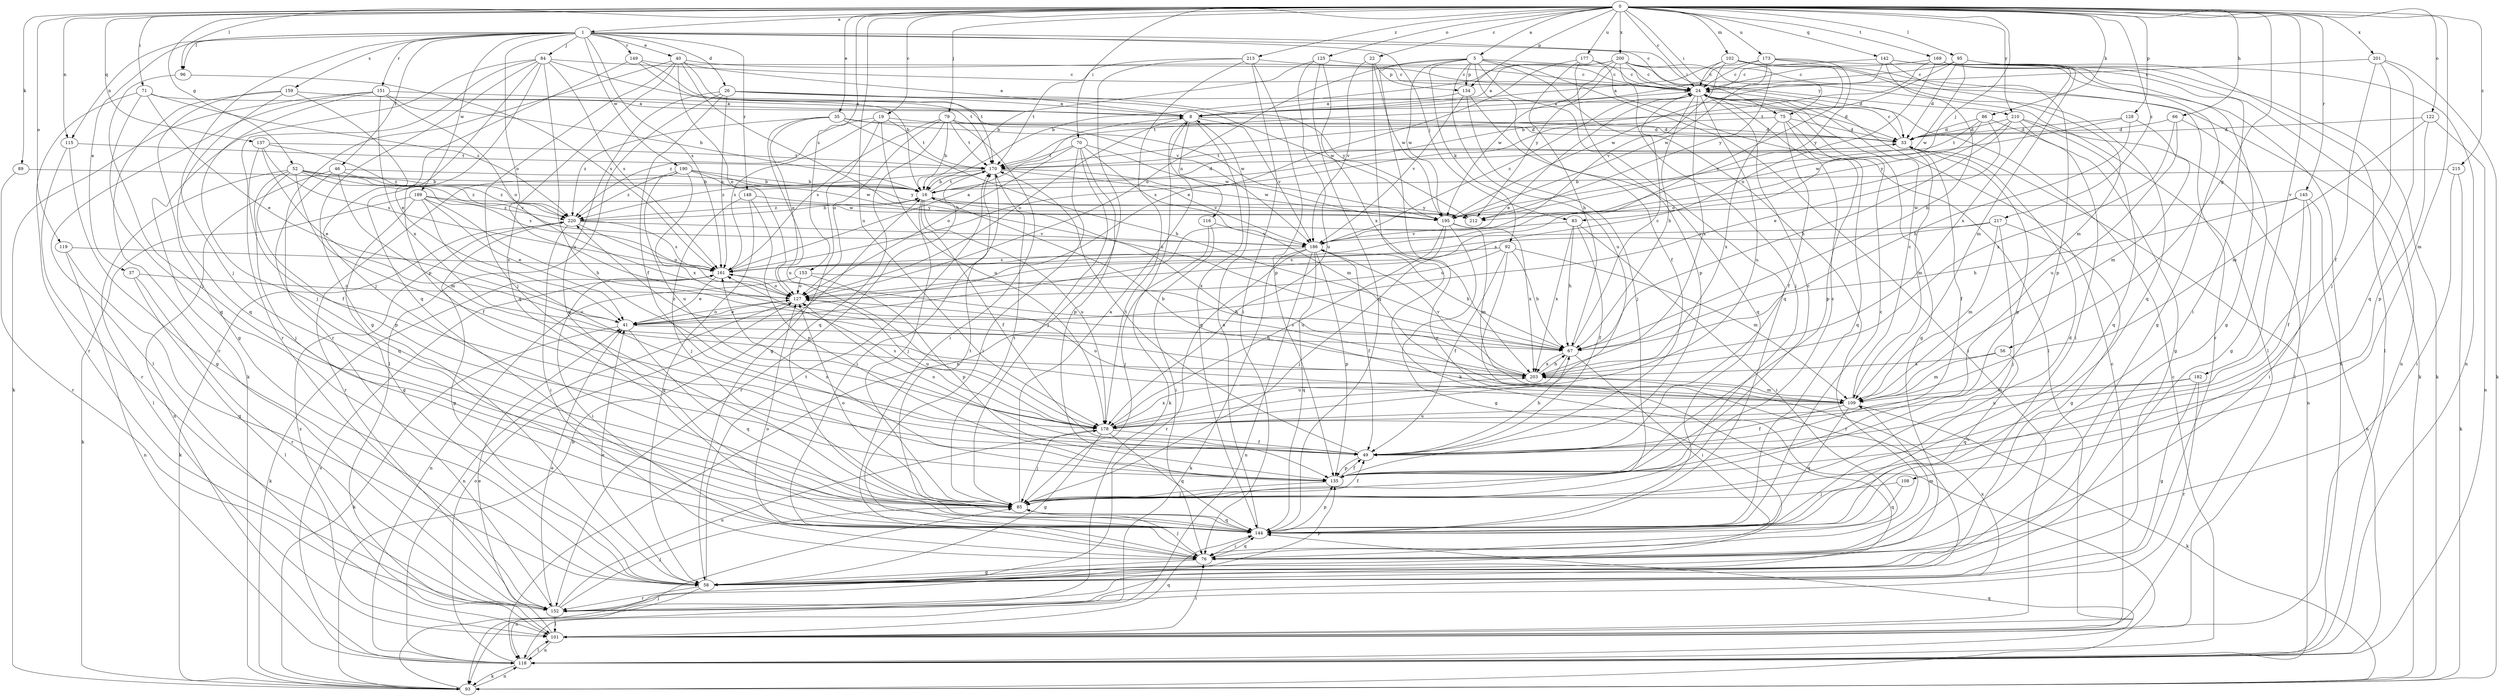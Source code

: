strict digraph  {
0;
1;
5;
8;
16;
19;
22;
24;
26;
33;
35;
37;
40;
41;
46;
49;
52;
56;
58;
66;
67;
70;
71;
75;
76;
79;
83;
84;
85;
86;
89;
92;
93;
95;
96;
101;
102;
108;
109;
115;
116;
118;
119;
122;
125;
127;
128;
134;
135;
137;
142;
144;
145;
148;
149;
151;
152;
153;
159;
161;
169;
170;
173;
177;
178;
182;
186;
189;
190;
195;
200;
201;
203;
210;
212;
213;
215;
217;
220;
0 -> 1  [label=a];
0 -> 5  [label=a];
0 -> 19  [label=c];
0 -> 22  [label=c];
0 -> 24  [label=c];
0 -> 35  [label=e];
0 -> 52  [label=g];
0 -> 56  [label=g];
0 -> 66  [label=h];
0 -> 70  [label=i];
0 -> 71  [label=i];
0 -> 75  [label=i];
0 -> 79  [label=j];
0 -> 83  [label=j];
0 -> 86  [label=k];
0 -> 89  [label=k];
0 -> 95  [label=l];
0 -> 96  [label=l];
0 -> 102  [label=m];
0 -> 108  [label=m];
0 -> 115  [label=n];
0 -> 119  [label=o];
0 -> 122  [label=o];
0 -> 125  [label=o];
0 -> 128  [label=p];
0 -> 134  [label=p];
0 -> 137  [label=q];
0 -> 142  [label=q];
0 -> 145  [label=r];
0 -> 153  [label=s];
0 -> 169  [label=t];
0 -> 173  [label=u];
0 -> 177  [label=u];
0 -> 178  [label=u];
0 -> 182  [label=v];
0 -> 200  [label=x];
0 -> 201  [label=x];
0 -> 210  [label=y];
0 -> 213  [label=z];
0 -> 215  [label=z];
0 -> 217  [label=z];
1 -> 24  [label=c];
1 -> 26  [label=d];
1 -> 37  [label=e];
1 -> 40  [label=e];
1 -> 46  [label=f];
1 -> 75  [label=i];
1 -> 83  [label=j];
1 -> 84  [label=j];
1 -> 85  [label=j];
1 -> 96  [label=l];
1 -> 115  [label=n];
1 -> 127  [label=o];
1 -> 148  [label=r];
1 -> 149  [label=r];
1 -> 151  [label=r];
1 -> 159  [label=s];
1 -> 161  [label=s];
1 -> 189  [label=w];
1 -> 190  [label=w];
5 -> 49  [label=f];
5 -> 76  [label=i];
5 -> 92  [label=k];
5 -> 101  [label=l];
5 -> 127  [label=o];
5 -> 134  [label=p];
5 -> 144  [label=q];
5 -> 152  [label=r];
5 -> 178  [label=u];
5 -> 195  [label=w];
5 -> 210  [label=y];
8 -> 33  [label=d];
8 -> 93  [label=k];
8 -> 116  [label=n];
8 -> 127  [label=o];
8 -> 144  [label=q];
8 -> 186  [label=v];
16 -> 33  [label=d];
16 -> 49  [label=f];
16 -> 85  [label=j];
16 -> 170  [label=t];
16 -> 178  [label=u];
16 -> 203  [label=x];
16 -> 212  [label=y];
16 -> 220  [label=z];
19 -> 33  [label=d];
19 -> 58  [label=g];
19 -> 161  [label=s];
19 -> 170  [label=t];
19 -> 178  [label=u];
19 -> 220  [label=z];
22 -> 93  [label=k];
22 -> 134  [label=p];
22 -> 186  [label=v];
22 -> 195  [label=w];
24 -> 8  [label=a];
24 -> 41  [label=e];
24 -> 58  [label=g];
24 -> 67  [label=h];
24 -> 170  [label=t];
24 -> 178  [label=u];
24 -> 203  [label=x];
26 -> 8  [label=a];
26 -> 33  [label=d];
26 -> 49  [label=f];
26 -> 101  [label=l];
26 -> 144  [label=q];
26 -> 161  [label=s];
26 -> 195  [label=w];
26 -> 212  [label=y];
33 -> 24  [label=c];
33 -> 49  [label=f];
33 -> 109  [label=m];
33 -> 118  [label=n];
33 -> 135  [label=p];
33 -> 170  [label=t];
35 -> 33  [label=d];
35 -> 67  [label=h];
35 -> 127  [label=o];
35 -> 178  [label=u];
35 -> 195  [label=w];
35 -> 220  [label=z];
37 -> 101  [label=l];
37 -> 127  [label=o];
37 -> 152  [label=r];
40 -> 8  [label=a];
40 -> 24  [label=c];
40 -> 67  [label=h];
40 -> 85  [label=j];
40 -> 127  [label=o];
40 -> 144  [label=q];
40 -> 152  [label=r];
40 -> 170  [label=t];
41 -> 67  [label=h];
41 -> 93  [label=k];
41 -> 127  [label=o];
41 -> 144  [label=q];
46 -> 16  [label=b];
46 -> 109  [label=m];
46 -> 118  [label=n];
46 -> 144  [label=q];
46 -> 220  [label=z];
49 -> 67  [label=h];
49 -> 127  [label=o];
49 -> 135  [label=p];
49 -> 170  [label=t];
52 -> 16  [label=b];
52 -> 49  [label=f];
52 -> 85  [label=j];
52 -> 101  [label=l];
52 -> 135  [label=p];
52 -> 161  [label=s];
52 -> 186  [label=v];
52 -> 220  [label=z];
56 -> 109  [label=m];
56 -> 144  [label=q];
56 -> 203  [label=x];
58 -> 41  [label=e];
58 -> 118  [label=n];
58 -> 135  [label=p];
58 -> 152  [label=r];
58 -> 170  [label=t];
66 -> 33  [label=d];
66 -> 58  [label=g];
66 -> 178  [label=u];
66 -> 203  [label=x];
67 -> 24  [label=c];
67 -> 76  [label=i];
67 -> 178  [label=u];
67 -> 203  [label=x];
70 -> 76  [label=i];
70 -> 85  [label=j];
70 -> 109  [label=m];
70 -> 127  [label=o];
70 -> 135  [label=p];
70 -> 170  [label=t];
70 -> 195  [label=w];
71 -> 8  [label=a];
71 -> 41  [label=e];
71 -> 144  [label=q];
71 -> 152  [label=r];
71 -> 220  [label=z];
75 -> 33  [label=d];
75 -> 49  [label=f];
75 -> 135  [label=p];
75 -> 144  [label=q];
75 -> 161  [label=s];
75 -> 203  [label=x];
76 -> 58  [label=g];
76 -> 85  [label=j];
76 -> 109  [label=m];
76 -> 127  [label=o];
76 -> 144  [label=q];
79 -> 16  [label=b];
79 -> 33  [label=d];
79 -> 76  [label=i];
79 -> 127  [label=o];
79 -> 144  [label=q];
79 -> 161  [label=s];
79 -> 170  [label=t];
83 -> 49  [label=f];
83 -> 67  [label=h];
83 -> 76  [label=i];
83 -> 186  [label=v];
83 -> 203  [label=x];
84 -> 24  [label=c];
84 -> 58  [label=g];
84 -> 93  [label=k];
84 -> 135  [label=p];
84 -> 144  [label=q];
84 -> 152  [label=r];
84 -> 161  [label=s];
84 -> 170  [label=t];
84 -> 178  [label=u];
85 -> 8  [label=a];
85 -> 24  [label=c];
85 -> 49  [label=f];
85 -> 127  [label=o];
85 -> 144  [label=q];
85 -> 170  [label=t];
86 -> 33  [label=d];
86 -> 41  [label=e];
86 -> 58  [label=g];
86 -> 170  [label=t];
86 -> 212  [label=y];
89 -> 16  [label=b];
89 -> 152  [label=r];
92 -> 49  [label=f];
92 -> 67  [label=h];
92 -> 109  [label=m];
92 -> 127  [label=o];
92 -> 152  [label=r];
92 -> 161  [label=s];
93 -> 16  [label=b];
93 -> 85  [label=j];
93 -> 118  [label=n];
95 -> 24  [label=c];
95 -> 33  [label=d];
95 -> 101  [label=l];
95 -> 118  [label=n];
95 -> 170  [label=t];
95 -> 195  [label=w];
96 -> 85  [label=j];
96 -> 161  [label=s];
101 -> 24  [label=c];
101 -> 41  [label=e];
101 -> 76  [label=i];
101 -> 118  [label=n];
101 -> 144  [label=q];
101 -> 220  [label=z];
102 -> 8  [label=a];
102 -> 24  [label=c];
102 -> 144  [label=q];
102 -> 152  [label=r];
102 -> 161  [label=s];
102 -> 186  [label=v];
102 -> 212  [label=y];
108 -> 85  [label=j];
108 -> 144  [label=q];
109 -> 16  [label=b];
109 -> 24  [label=c];
109 -> 49  [label=f];
109 -> 93  [label=k];
109 -> 127  [label=o];
109 -> 144  [label=q];
109 -> 178  [label=u];
115 -> 58  [label=g];
115 -> 152  [label=r];
115 -> 170  [label=t];
116 -> 76  [label=i];
116 -> 85  [label=j];
116 -> 186  [label=v];
118 -> 24  [label=c];
118 -> 93  [label=k];
118 -> 101  [label=l];
118 -> 127  [label=o];
118 -> 144  [label=q];
118 -> 161  [label=s];
119 -> 58  [label=g];
119 -> 118  [label=n];
119 -> 161  [label=s];
122 -> 33  [label=d];
122 -> 109  [label=m];
122 -> 118  [label=n];
122 -> 135  [label=p];
125 -> 16  [label=b];
125 -> 24  [label=c];
125 -> 144  [label=q];
125 -> 178  [label=u];
125 -> 203  [label=x];
127 -> 41  [label=e];
127 -> 118  [label=n];
127 -> 178  [label=u];
128 -> 33  [label=d];
128 -> 67  [label=h];
128 -> 109  [label=m];
128 -> 195  [label=w];
134 -> 8  [label=a];
134 -> 85  [label=j];
134 -> 144  [label=q];
134 -> 186  [label=v];
135 -> 24  [label=c];
135 -> 49  [label=f];
135 -> 85  [label=j];
135 -> 161  [label=s];
137 -> 41  [label=e];
137 -> 49  [label=f];
137 -> 161  [label=s];
137 -> 170  [label=t];
137 -> 220  [label=z];
142 -> 24  [label=c];
142 -> 58  [label=g];
142 -> 67  [label=h];
142 -> 118  [label=n];
142 -> 135  [label=p];
142 -> 195  [label=w];
144 -> 8  [label=a];
144 -> 24  [label=c];
144 -> 33  [label=d];
144 -> 76  [label=i];
144 -> 135  [label=p];
144 -> 170  [label=t];
145 -> 49  [label=f];
145 -> 67  [label=h];
145 -> 76  [label=i];
145 -> 118  [label=n];
145 -> 195  [label=w];
148 -> 58  [label=g];
148 -> 85  [label=j];
148 -> 135  [label=p];
148 -> 212  [label=y];
149 -> 16  [label=b];
149 -> 24  [label=c];
149 -> 85  [label=j];
149 -> 186  [label=v];
151 -> 8  [label=a];
151 -> 16  [label=b];
151 -> 85  [label=j];
151 -> 93  [label=k];
151 -> 101  [label=l];
151 -> 127  [label=o];
151 -> 203  [label=x];
152 -> 41  [label=e];
152 -> 85  [label=j];
152 -> 101  [label=l];
152 -> 178  [label=u];
152 -> 203  [label=x];
153 -> 67  [label=h];
153 -> 118  [label=n];
153 -> 127  [label=o];
153 -> 135  [label=p];
159 -> 8  [label=a];
159 -> 41  [label=e];
159 -> 58  [label=g];
159 -> 144  [label=q];
159 -> 152  [label=r];
161 -> 8  [label=a];
161 -> 41  [label=e];
161 -> 76  [label=i];
161 -> 93  [label=k];
161 -> 127  [label=o];
169 -> 16  [label=b];
169 -> 24  [label=c];
169 -> 76  [label=i];
169 -> 93  [label=k];
169 -> 109  [label=m];
169 -> 118  [label=n];
169 -> 127  [label=o];
169 -> 203  [label=x];
170 -> 16  [label=b];
170 -> 76  [label=i];
170 -> 152  [label=r];
170 -> 186  [label=v];
170 -> 195  [label=w];
170 -> 220  [label=z];
173 -> 8  [label=a];
173 -> 24  [label=c];
173 -> 58  [label=g];
173 -> 109  [label=m];
173 -> 195  [label=w];
173 -> 212  [label=y];
177 -> 24  [label=c];
177 -> 41  [label=e];
177 -> 67  [label=h];
177 -> 101  [label=l];
177 -> 135  [label=p];
178 -> 49  [label=f];
178 -> 58  [label=g];
178 -> 85  [label=j];
178 -> 144  [label=q];
178 -> 161  [label=s];
178 -> 203  [label=x];
182 -> 58  [label=g];
182 -> 109  [label=m];
182 -> 152  [label=r];
182 -> 178  [label=u];
186 -> 24  [label=c];
186 -> 49  [label=f];
186 -> 67  [label=h];
186 -> 93  [label=k];
186 -> 118  [label=n];
186 -> 135  [label=p];
186 -> 144  [label=q];
186 -> 152  [label=r];
186 -> 161  [label=s];
189 -> 41  [label=e];
189 -> 58  [label=g];
189 -> 67  [label=h];
189 -> 93  [label=k];
189 -> 178  [label=u];
189 -> 195  [label=w];
189 -> 220  [label=z];
190 -> 16  [label=b];
190 -> 152  [label=r];
190 -> 178  [label=u];
190 -> 195  [label=w];
190 -> 203  [label=x];
190 -> 212  [label=y];
190 -> 220  [label=z];
195 -> 58  [label=g];
195 -> 85  [label=j];
195 -> 109  [label=m];
195 -> 178  [label=u];
195 -> 203  [label=x];
200 -> 8  [label=a];
200 -> 16  [label=b];
200 -> 24  [label=c];
200 -> 33  [label=d];
200 -> 85  [label=j];
200 -> 93  [label=k];
200 -> 101  [label=l];
200 -> 195  [label=w];
200 -> 212  [label=y];
201 -> 24  [label=c];
201 -> 49  [label=f];
201 -> 85  [label=j];
201 -> 93  [label=k];
201 -> 144  [label=q];
203 -> 67  [label=h];
203 -> 109  [label=m];
203 -> 161  [label=s];
203 -> 186  [label=v];
203 -> 220  [label=z];
210 -> 33  [label=d];
210 -> 67  [label=h];
210 -> 76  [label=i];
210 -> 101  [label=l];
210 -> 127  [label=o];
210 -> 144  [label=q];
213 -> 24  [label=c];
213 -> 76  [label=i];
213 -> 118  [label=n];
213 -> 135  [label=p];
213 -> 170  [label=t];
213 -> 178  [label=u];
215 -> 16  [label=b];
215 -> 76  [label=i];
215 -> 93  [label=k];
217 -> 58  [label=g];
217 -> 85  [label=j];
217 -> 109  [label=m];
217 -> 161  [label=s];
217 -> 186  [label=v];
220 -> 16  [label=b];
220 -> 58  [label=g];
220 -> 76  [label=i];
220 -> 93  [label=k];
220 -> 127  [label=o];
220 -> 161  [label=s];
220 -> 186  [label=v];
}
